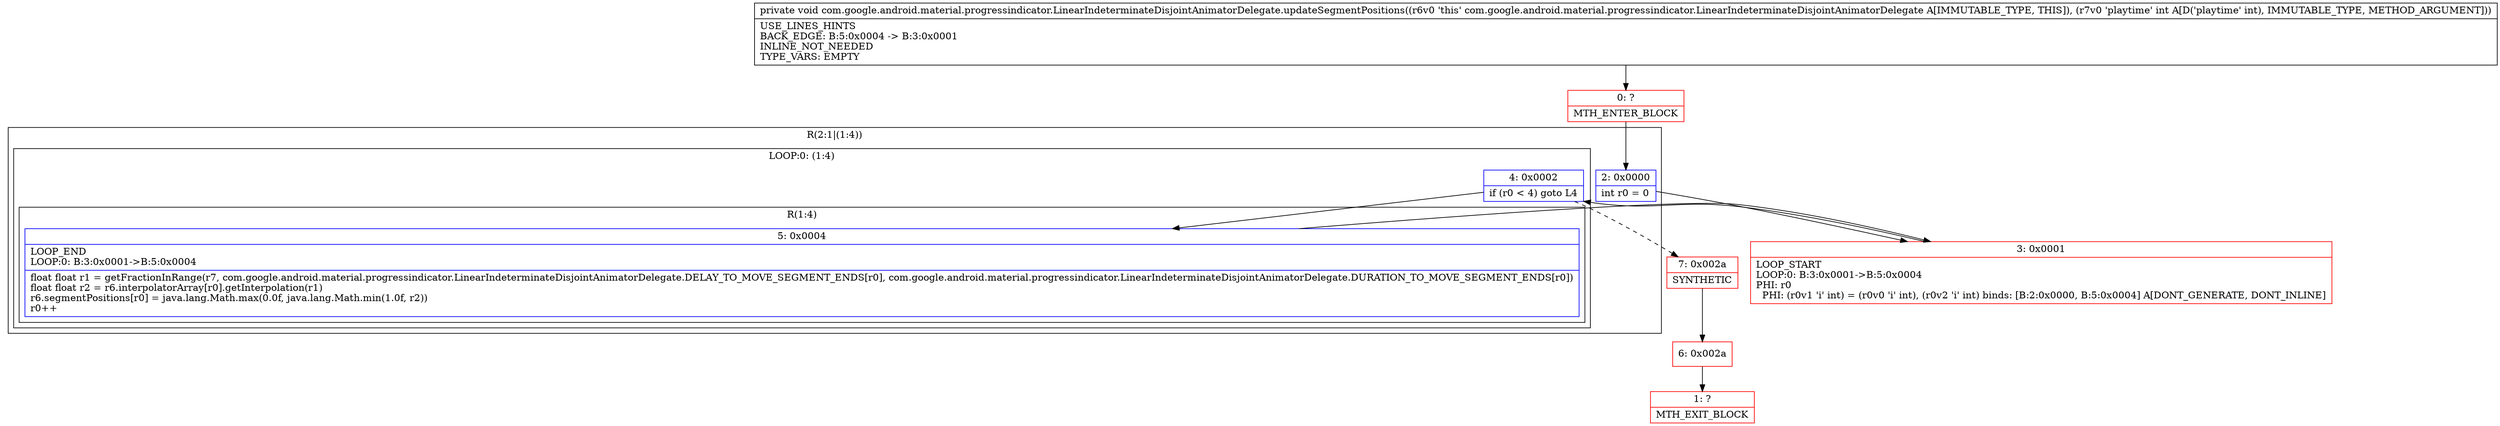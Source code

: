 digraph "CFG forcom.google.android.material.progressindicator.LinearIndeterminateDisjointAnimatorDelegate.updateSegmentPositions(I)V" {
subgraph cluster_Region_1946640943 {
label = "R(2:1|(1:4))";
node [shape=record,color=blue];
Node_2 [shape=record,label="{2\:\ 0x0000|int r0 = 0\l}"];
subgraph cluster_LoopRegion_1627842158 {
label = "LOOP:0: (1:4)";
node [shape=record,color=blue];
Node_4 [shape=record,label="{4\:\ 0x0002|if (r0 \< 4) goto L4\l}"];
subgraph cluster_Region_1919037039 {
label = "R(1:4)";
node [shape=record,color=blue];
Node_5 [shape=record,label="{5\:\ 0x0004|LOOP_END\lLOOP:0: B:3:0x0001\-\>B:5:0x0004\l|float float r1 = getFractionInRange(r7, com.google.android.material.progressindicator.LinearIndeterminateDisjointAnimatorDelegate.DELAY_TO_MOVE_SEGMENT_ENDS[r0], com.google.android.material.progressindicator.LinearIndeterminateDisjointAnimatorDelegate.DURATION_TO_MOVE_SEGMENT_ENDS[r0])\lfloat float r2 = r6.interpolatorArray[r0].getInterpolation(r1)\lr6.segmentPositions[r0] = java.lang.Math.max(0.0f, java.lang.Math.min(1.0f, r2))\lr0++\l}"];
}
}
}
Node_0 [shape=record,color=red,label="{0\:\ ?|MTH_ENTER_BLOCK\l}"];
Node_3 [shape=record,color=red,label="{3\:\ 0x0001|LOOP_START\lLOOP:0: B:3:0x0001\-\>B:5:0x0004\lPHI: r0 \l  PHI: (r0v1 'i' int) = (r0v0 'i' int), (r0v2 'i' int) binds: [B:2:0x0000, B:5:0x0004] A[DONT_GENERATE, DONT_INLINE]\l}"];
Node_7 [shape=record,color=red,label="{7\:\ 0x002a|SYNTHETIC\l}"];
Node_6 [shape=record,color=red,label="{6\:\ 0x002a}"];
Node_1 [shape=record,color=red,label="{1\:\ ?|MTH_EXIT_BLOCK\l}"];
MethodNode[shape=record,label="{private void com.google.android.material.progressindicator.LinearIndeterminateDisjointAnimatorDelegate.updateSegmentPositions((r6v0 'this' com.google.android.material.progressindicator.LinearIndeterminateDisjointAnimatorDelegate A[IMMUTABLE_TYPE, THIS]), (r7v0 'playtime' int A[D('playtime' int), IMMUTABLE_TYPE, METHOD_ARGUMENT]))  | USE_LINES_HINTS\lBACK_EDGE: B:5:0x0004 \-\> B:3:0x0001\lINLINE_NOT_NEEDED\lTYPE_VARS: EMPTY\l}"];
MethodNode -> Node_0;Node_2 -> Node_3;
Node_4 -> Node_5;
Node_4 -> Node_7[style=dashed];
Node_5 -> Node_3;
Node_0 -> Node_2;
Node_3 -> Node_4;
Node_7 -> Node_6;
Node_6 -> Node_1;
}

